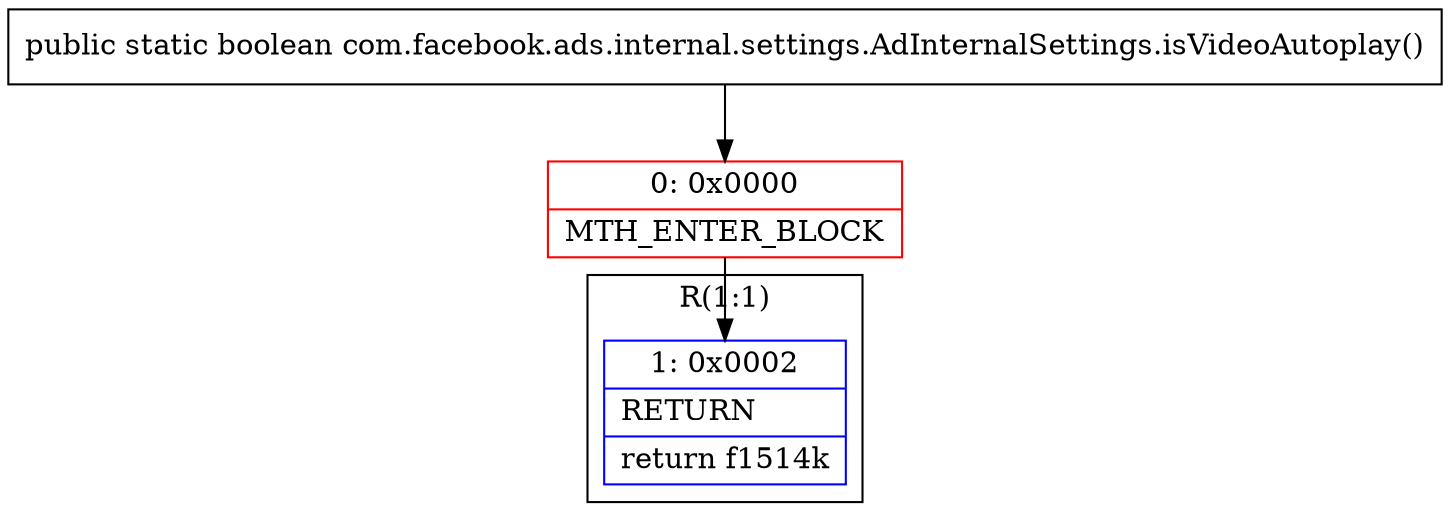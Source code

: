 digraph "CFG forcom.facebook.ads.internal.settings.AdInternalSettings.isVideoAutoplay()Z" {
subgraph cluster_Region_2038952740 {
label = "R(1:1)";
node [shape=record,color=blue];
Node_1 [shape=record,label="{1\:\ 0x0002|RETURN\l|return f1514k\l}"];
}
Node_0 [shape=record,color=red,label="{0\:\ 0x0000|MTH_ENTER_BLOCK\l}"];
MethodNode[shape=record,label="{public static boolean com.facebook.ads.internal.settings.AdInternalSettings.isVideoAutoplay() }"];
MethodNode -> Node_0;
Node_0 -> Node_1;
}

